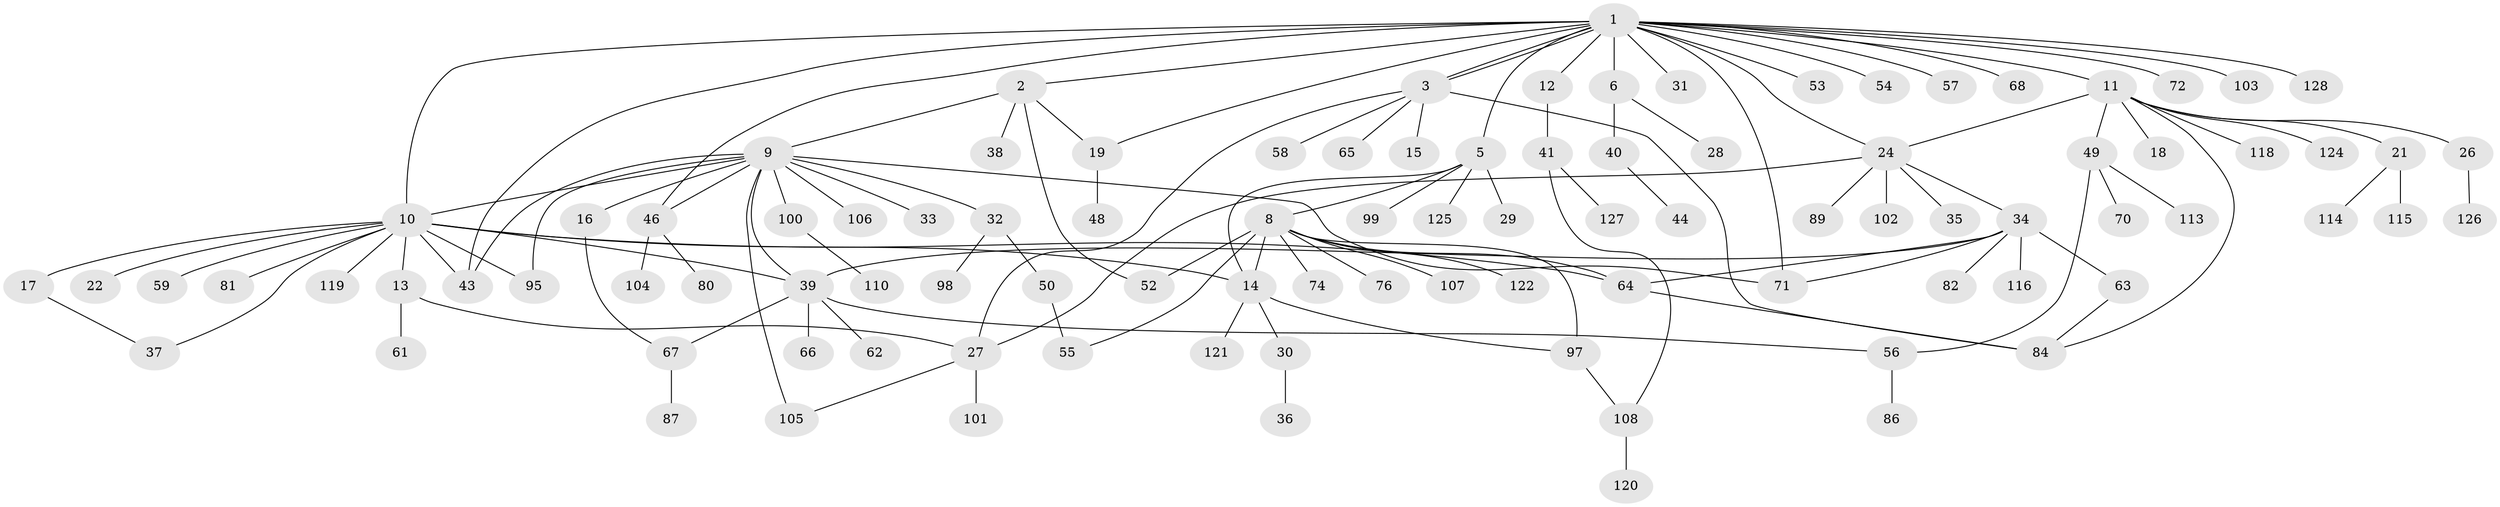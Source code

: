 // Generated by graph-tools (version 1.1) at 2025/51/02/27/25 19:51:59]
// undirected, 98 vertices, 126 edges
graph export_dot {
graph [start="1"]
  node [color=gray90,style=filled];
  1 [super="+4"];
  2 [super="+111"];
  3 [super="+69"];
  5 [super="+7"];
  6;
  8 [super="+51"];
  9 [super="+20"];
  10 [super="+23"];
  11 [super="+78"];
  12;
  13 [super="+79"];
  14 [super="+130"];
  15;
  16 [super="+85"];
  17;
  18;
  19 [super="+123"];
  21 [super="+117"];
  22 [super="+93"];
  24 [super="+25"];
  26 [super="+60"];
  27 [super="+75"];
  28;
  29;
  30;
  31 [super="+96"];
  32 [super="+47"];
  33;
  34 [super="+90"];
  35;
  36;
  37 [super="+42"];
  38;
  39 [super="+45"];
  40;
  41 [super="+112"];
  43;
  44;
  46 [super="+91"];
  48;
  49 [super="+88"];
  50;
  52 [super="+73"];
  53;
  54;
  55;
  56 [super="+83"];
  57;
  58;
  59;
  61;
  62;
  63 [super="+92"];
  64;
  65;
  66 [super="+94"];
  67;
  68;
  70;
  71;
  72 [super="+77"];
  74;
  76;
  80;
  81;
  82;
  84;
  86;
  87;
  89;
  95;
  97;
  98;
  99;
  100 [super="+109"];
  101;
  102;
  103;
  104;
  105;
  106;
  107;
  108;
  110 [super="+129"];
  113;
  114;
  115;
  116;
  118;
  119;
  120;
  121;
  122;
  124;
  125;
  126;
  127;
  128;
  1 -- 2;
  1 -- 3 [weight=2];
  1 -- 3;
  1 -- 5 [weight=2];
  1 -- 10;
  1 -- 12;
  1 -- 19;
  1 -- 24;
  1 -- 54;
  1 -- 68;
  1 -- 71;
  1 -- 72;
  1 -- 103;
  1 -- 128;
  1 -- 6;
  1 -- 43;
  1 -- 11;
  1 -- 53;
  1 -- 57;
  1 -- 31;
  1 -- 46;
  2 -- 9 [weight=2];
  2 -- 38;
  2 -- 52;
  2 -- 19;
  3 -- 15;
  3 -- 58;
  3 -- 65;
  3 -- 84;
  3 -- 27;
  5 -- 8;
  5 -- 99;
  5 -- 29;
  5 -- 125;
  5 -- 14;
  6 -- 28;
  6 -- 40;
  8 -- 14;
  8 -- 52;
  8 -- 55;
  8 -- 64;
  8 -- 74;
  8 -- 76;
  8 -- 97;
  8 -- 107;
  8 -- 122;
  9 -- 10;
  9 -- 16;
  9 -- 32;
  9 -- 33;
  9 -- 43;
  9 -- 71;
  9 -- 100;
  9 -- 105;
  9 -- 106;
  9 -- 39;
  9 -- 46;
  9 -- 95;
  10 -- 13;
  10 -- 14;
  10 -- 17;
  10 -- 22;
  10 -- 43;
  10 -- 59;
  10 -- 64;
  10 -- 81;
  10 -- 95;
  10 -- 119;
  10 -- 37;
  10 -- 39;
  11 -- 18;
  11 -- 21;
  11 -- 24;
  11 -- 26;
  11 -- 49;
  11 -- 84;
  11 -- 118;
  11 -- 124;
  12 -- 41;
  13 -- 27;
  13 -- 61;
  14 -- 30;
  14 -- 97;
  14 -- 121;
  16 -- 67;
  17 -- 37;
  19 -- 48;
  21 -- 114;
  21 -- 115;
  24 -- 27;
  24 -- 34;
  24 -- 89;
  24 -- 102;
  24 -- 35;
  26 -- 126;
  27 -- 105;
  27 -- 101;
  30 -- 36;
  32 -- 98;
  32 -- 50;
  34 -- 39;
  34 -- 63;
  34 -- 64;
  34 -- 71;
  34 -- 82;
  34 -- 116;
  39 -- 56;
  39 -- 62;
  39 -- 66;
  39 -- 67;
  40 -- 44;
  41 -- 108;
  41 -- 127;
  46 -- 80;
  46 -- 104;
  49 -- 70;
  49 -- 113;
  49 -- 56;
  50 -- 55;
  56 -- 86;
  63 -- 84;
  64 -- 84;
  67 -- 87;
  97 -- 108;
  100 -- 110;
  108 -- 120;
}

